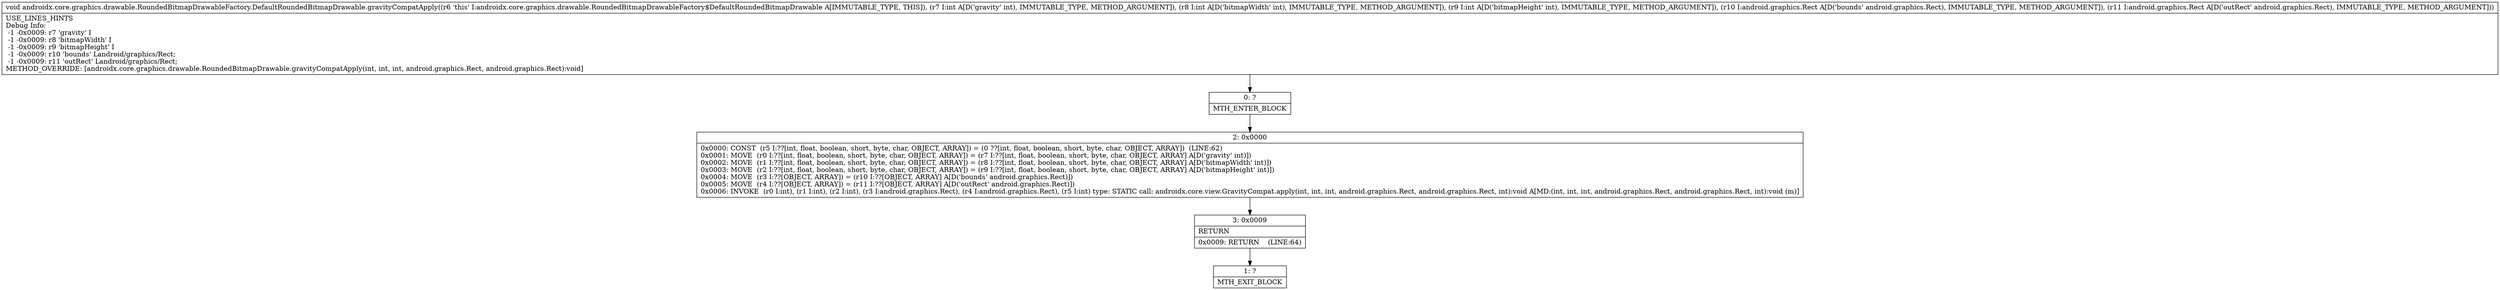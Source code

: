 digraph "CFG forandroidx.core.graphics.drawable.RoundedBitmapDrawableFactory.DefaultRoundedBitmapDrawable.gravityCompatApply(IIILandroid\/graphics\/Rect;Landroid\/graphics\/Rect;)V" {
Node_0 [shape=record,label="{0\:\ ?|MTH_ENTER_BLOCK\l}"];
Node_2 [shape=record,label="{2\:\ 0x0000|0x0000: CONST  (r5 I:??[int, float, boolean, short, byte, char, OBJECT, ARRAY]) = (0 ??[int, float, boolean, short, byte, char, OBJECT, ARRAY])  (LINE:62)\l0x0001: MOVE  (r0 I:??[int, float, boolean, short, byte, char, OBJECT, ARRAY]) = (r7 I:??[int, float, boolean, short, byte, char, OBJECT, ARRAY] A[D('gravity' int)]) \l0x0002: MOVE  (r1 I:??[int, float, boolean, short, byte, char, OBJECT, ARRAY]) = (r8 I:??[int, float, boolean, short, byte, char, OBJECT, ARRAY] A[D('bitmapWidth' int)]) \l0x0003: MOVE  (r2 I:??[int, float, boolean, short, byte, char, OBJECT, ARRAY]) = (r9 I:??[int, float, boolean, short, byte, char, OBJECT, ARRAY] A[D('bitmapHeight' int)]) \l0x0004: MOVE  (r3 I:??[OBJECT, ARRAY]) = (r10 I:??[OBJECT, ARRAY] A[D('bounds' android.graphics.Rect)]) \l0x0005: MOVE  (r4 I:??[OBJECT, ARRAY]) = (r11 I:??[OBJECT, ARRAY] A[D('outRect' android.graphics.Rect)]) \l0x0006: INVOKE  (r0 I:int), (r1 I:int), (r2 I:int), (r3 I:android.graphics.Rect), (r4 I:android.graphics.Rect), (r5 I:int) type: STATIC call: androidx.core.view.GravityCompat.apply(int, int, int, android.graphics.Rect, android.graphics.Rect, int):void A[MD:(int, int, int, android.graphics.Rect, android.graphics.Rect, int):void (m)]\l}"];
Node_3 [shape=record,label="{3\:\ 0x0009|RETURN\l|0x0009: RETURN    (LINE:64)\l}"];
Node_1 [shape=record,label="{1\:\ ?|MTH_EXIT_BLOCK\l}"];
MethodNode[shape=record,label="{void androidx.core.graphics.drawable.RoundedBitmapDrawableFactory.DefaultRoundedBitmapDrawable.gravityCompatApply((r6 'this' I:androidx.core.graphics.drawable.RoundedBitmapDrawableFactory$DefaultRoundedBitmapDrawable A[IMMUTABLE_TYPE, THIS]), (r7 I:int A[D('gravity' int), IMMUTABLE_TYPE, METHOD_ARGUMENT]), (r8 I:int A[D('bitmapWidth' int), IMMUTABLE_TYPE, METHOD_ARGUMENT]), (r9 I:int A[D('bitmapHeight' int), IMMUTABLE_TYPE, METHOD_ARGUMENT]), (r10 I:android.graphics.Rect A[D('bounds' android.graphics.Rect), IMMUTABLE_TYPE, METHOD_ARGUMENT]), (r11 I:android.graphics.Rect A[D('outRect' android.graphics.Rect), IMMUTABLE_TYPE, METHOD_ARGUMENT]))  | USE_LINES_HINTS\lDebug Info:\l  \-1 \-0x0009: r7 'gravity' I\l  \-1 \-0x0009: r8 'bitmapWidth' I\l  \-1 \-0x0009: r9 'bitmapHeight' I\l  \-1 \-0x0009: r10 'bounds' Landroid\/graphics\/Rect;\l  \-1 \-0x0009: r11 'outRect' Landroid\/graphics\/Rect;\lMETHOD_OVERRIDE: [androidx.core.graphics.drawable.RoundedBitmapDrawable.gravityCompatApply(int, int, int, android.graphics.Rect, android.graphics.Rect):void]\l}"];
MethodNode -> Node_0;Node_0 -> Node_2;
Node_2 -> Node_3;
Node_3 -> Node_1;
}

